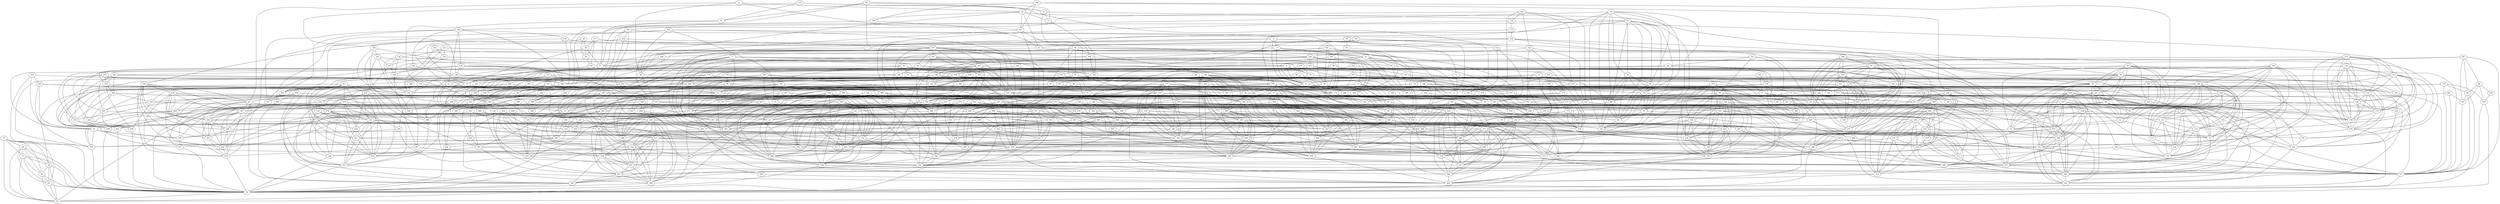 graph G {
0;
1;
2;
3;
4;
5;
6;
7;
8;
9;
10;
11;
12;
13;
14;
15;
16;
17;
18;
19;
20;
21;
22;
23;
24;
25;
26;
27;
28;
29;
30;
31;
32;
33;
34;
35;
36;
37;
38;
39;
40;
41;
42;
43;
44;
45;
46;
47;
48;
49;
50;
51;
52;
53;
54;
55;
56;
57;
58;
59;
60;
61;
62;
63;
64;
65;
66;
67;
68;
69;
70;
71;
72;
73;
74;
75;
76;
77;
78;
79;
80;
81;
82;
83;
84;
85;
86;
87;
88;
89;
90;
91;
92;
93;
94;
95;
96;
97;
98;
99;
100;
101;
102;
103;
104;
105;
106;
107;
108;
109;
110;
111;
112;
113;
114;
115;
116;
117;
118;
119;
120;
121;
122;
123;
124;
125;
126;
127;
128;
129;
130;
131;
132;
133;
134;
135;
136;
137;
138;
139;
140;
141;
142;
143;
144;
145;
146;
147;
148;
149;
150;
151;
152;
153;
154;
155;
156;
157;
158;
159;
160;
161;
162;
163;
164;
165;
166;
167;
168;
169;
170;
171;
172;
173;
174;
175;
176;
177;
178;
179;
180;
181;
182;
183;
184;
185;
186;
187;
188;
189;
190;
191;
192;
193;
194;
195;
196;
197;
198;
199;
200;
201;
202;
203;
204;
205;
206;
207;
208;
209;
210;
211;
212;
213;
214;
215;
216;
217;
218;
219;
220;
221;
222;
223;
224;
225;
226;
227;
228;
229;
230;
231;
232;
233;
234;
235;
236;
237;
238;
239;
240;
241;
242;
243;
244;
245;
246;
247;
248;
249;
250;
251;
252;
253;
254;
255;
256;
257;
258;
259;
260;
261;
262;
263;
264;
265;
266;
267;
268;
269;
270;
271;
272;
273;
274;
275;
276;
277;
278;
279;
280;
281;
282;
283;
284;
285;
286;
287;
288;
289;
290;
291;
292;
293;
294;
295;
296;
297;
298;
299;
300;
301;
302;
303;
304;
305;
306;
307;
308;
309;
310;
311;
312;
313;
314;
315;
316;
317;
318;
319;
320;
321;
322;
323;
324;
325;
326;
327;
328;
329;
330;
331;
332;
333;
334;
335;
336;
337;
338;
339;
340;
341;
342;
343;
344;
345;
346;
347;
348;
349;
350;
351;
352;
353;
354;
355;
356;
357;
358;
359;
360;
361;
362;
363;
364;
365;
366;
367;
368;
369;
370;
371;
372;
373;
374;
375;
376;
377;
378;
379;
380;
381;
382;
383;
384;
385;
386;
387;
388;
389;
390;
391;
392;
393;
394;
395;
396;
397;
398;
399;
400;
401;
402;
403;
404;
405;
406;
407;
408;
409;
410;
411;
412;
413;
414;
415;
416;
417;
418;
419;
420;
421;
422;
423;
424;
425;
426;
427;
428;
429;
430;
431;
432;
433;
434;
435;
436;
437;
438;
439;
440;
441;
442;
443;
444;
445;
446;
447;
448;
449;
450;
451;
452;
453;
454;
455;
456;
457;
0--1 ;
0--2 ;
0--3 ;
0--4 ;
0--5 ;
0--6 ;
7--8 ;
7--9 ;
7--10 ;
7--11 ;
7--12 ;
7--13 ;
7--14 ;
15--16 ;
15--17 ;
15--18 ;
15--19 ;
15--20 ;
15--6 ;
21--22 ;
21--23 ;
21--24 ;
21--25 ;
26--27 ;
26--28 ;
26--29 ;
30--31 ;
30--32 ;
30--33 ;
30--34 ;
30--35 ;
36--37 ;
36--38 ;
36--39 ;
36--40 ;
36--41 ;
36--42 ;
36--43 ;
44--45 ;
44--46 ;
44--47 ;
44--48 ;
44--49 ;
44--50 ;
44--51 ;
44--52 ;
44--53 ;
44--54 ;
55--56 ;
55--57 ;
55--58 ;
55--59 ;
55--60 ;
55--61 ;
55--62 ;
63--64 ;
63--65 ;
63--66 ;
63--67 ;
63--68 ;
69--1 ;
69--70 ;
69--71 ;
69--72 ;
69--73 ;
74--75 ;
74--76 ;
74--77 ;
74--78 ;
74--79 ;
74--80 ;
74--81 ;
74--82 ;
74--83 ;
74--84 ;
56--57 ;
56--58 ;
56--59 ;
56--60 ;
56--61 ;
56--62 ;
85--86 ;
85--87 ;
85--88 ;
85--54 ;
85--9 ;
85--89 ;
90--91 ;
90--92 ;
90--93 ;
94--95 ;
94--96 ;
94--97 ;
98--99 ;
98--100 ;
98--101 ;
98--102 ;
98--103 ;
8--58 ;
8--104 ;
8--92 ;
8--105 ;
106--107 ;
106--108 ;
106--109 ;
106--110 ;
106--111 ;
106--112 ;
106--113 ;
106--114 ;
106--115 ;
106--116 ;
117--118 ;
117--28 ;
117--119 ;
117--120 ;
117--29 ;
121--122 ;
121--84 ;
121--123 ;
121--124 ;
121--125 ;
121--126 ;
127--128 ;
127--68 ;
127--129 ;
127--130 ;
127--131 ;
127--132 ;
57--58 ;
57--59 ;
57--60 ;
57--61 ;
57--62 ;
133--134 ;
133--46 ;
133--135 ;
133--45 ;
133--136 ;
137--118 ;
137--72 ;
137--70 ;
137--138 ;
86--89 ;
86--88 ;
86--139 ;
86--140 ;
141--95 ;
141--122 ;
141--27 ;
141--142 ;
58--59 ;
58--60 ;
58--61 ;
58--62 ;
143--144 ;
143--145 ;
143--134 ;
146--23 ;
146--147 ;
146--148 ;
146--149 ;
146--150 ;
151--152 ;
151--153 ;
151--154 ;
151--155 ;
151--156 ;
151--157 ;
151--158 ;
151--159 ;
151--19 ;
59--60 ;
59--61 ;
59--62 ;
9--160 ;
9--10 ;
9--161 ;
9--162 ;
9--163 ;
118--126 ;
118--145 ;
164--165 ;
164--166 ;
164--96 ;
164--167 ;
164--125 ;
1--168 ;
1--73 ;
60--61 ;
60--62 ;
23--71 ;
23--24 ;
23--22 ;
23--45 ;
23--149 ;
23--147 ;
169--170 ;
169--171 ;
169--172 ;
169--173 ;
169--174 ;
124--153 ;
124--175 ;
124--5 ;
176--177 ;
176--54 ;
176--89 ;
176--160 ;
176--140 ;
122--120 ;
122--125 ;
122--178 ;
122--123 ;
28--73 ;
28--29 ;
28--27 ;
72--75 ;
72--71 ;
72--168 ;
70--73 ;
70--179 ;
3--180 ;
3--160 ;
3--6 ;
3--41 ;
75--181 ;
75--76 ;
75--78 ;
75--79 ;
75--80 ;
75--81 ;
75--82 ;
75--83 ;
75--182 ;
168--73 ;
168--183 ;
168--184 ;
185--186 ;
185--95 ;
185--97 ;
185--187 ;
185--162 ;
185--188 ;
37--189 ;
37--42 ;
37--190 ;
37--91 ;
37--191 ;
192--193 ;
192--17 ;
192--194 ;
186--135 ;
45--46 ;
45--154 ;
45--47 ;
45--48 ;
45--49 ;
45--51 ;
45--52 ;
45--53 ;
45--195 ;
136--196 ;
136--197 ;
136--135 ;
136--144 ;
149--198 ;
149--147 ;
199--200 ;
199--201 ;
199--202 ;
199--203 ;
38--150 ;
38--180 ;
38--27 ;
38--107 ;
181--204 ;
181--200 ;
181--205 ;
181--206 ;
181--99 ;
150--207 ;
150--208 ;
150--209 ;
150--129 ;
150--210 ;
150--211 ;
150--212 ;
150--213 ;
150--214 ;
150--215 ;
93--187 ;
93--216 ;
147--116 ;
147--24 ;
147--217 ;
148--218 ;
148--219 ;
148--220 ;
148--221 ;
148--190 ;
148--222 ;
165--166 ;
165--223 ;
165--224 ;
120--225 ;
120--226 ;
120--227 ;
120--228 ;
120--229 ;
120--230 ;
120--100 ;
231--232 ;
231--233 ;
231--234 ;
231--209 ;
175--24 ;
175--235 ;
198--236 ;
198--12 ;
198--237 ;
198--238 ;
198--239 ;
198--240 ;
198--241 ;
73--184 ;
73--242 ;
96--218 ;
96--223 ;
96--243 ;
179--244 ;
179--245 ;
179--246 ;
179--247 ;
179--248 ;
249--87 ;
249--250 ;
249--251 ;
249--246 ;
249--252 ;
249--253 ;
249--254 ;
249--255 ;
249--219 ;
41--183 ;
41--6 ;
41--256 ;
41--160 ;
41--2 ;
41--257 ;
258--217 ;
258--27 ;
258--196 ;
139--140 ;
259--260 ;
259--261 ;
259--262 ;
259--263 ;
259--132 ;
259--264 ;
259--265 ;
259--266 ;
259--256 ;
259--267 ;
29--119 ;
268--269 ;
268--270 ;
268--271 ;
268--272 ;
268--273 ;
268--274 ;
71--184 ;
152--275 ;
152--153 ;
152--154 ;
152--155 ;
152--156 ;
152--157 ;
152--158 ;
152--159 ;
152--276 ;
277--161 ;
277--278 ;
277--10 ;
218--279 ;
218--219 ;
218--280 ;
218--221 ;
218--247 ;
281--167 ;
281--6 ;
281--282 ;
196--283 ;
196--284 ;
196--80 ;
196--285 ;
196--286 ;
196--287 ;
196--288 ;
196--289 ;
196--290 ;
196--11 ;
275--291 ;
275--158 ;
275--292 ;
275--293 ;
275--294 ;
295--296 ;
295--297 ;
295--298 ;
295--299 ;
295--300 ;
295--301 ;
295--262 ;
238--302 ;
238--240 ;
238--241 ;
238--138 ;
238--303 ;
238--84 ;
302--240 ;
302--304 ;
302--103 ;
302--230 ;
302--305 ;
302--306 ;
239--307 ;
239--241 ;
239--84 ;
87--24 ;
87--250 ;
87--251 ;
87--246 ;
87--252 ;
87--253 ;
87--254 ;
87--255 ;
308--309 ;
308--195 ;
308--310 ;
308--311 ;
308--312 ;
4--108 ;
4--6 ;
4--2 ;
313--314 ;
313--315 ;
313--234 ;
313--202 ;
316--5 ;
316--50 ;
316--317 ;
318--32 ;
318--319 ;
318--320 ;
318--128 ;
24--276 ;
250--251 ;
250--246 ;
250--252 ;
250--253 ;
250--254 ;
250--255 ;
250--220 ;
321--110 ;
321--301 ;
321--299 ;
321--300 ;
321--322 ;
321--298 ;
119--291 ;
119--180 ;
236--138 ;
236--237 ;
323--65 ;
323--324 ;
323--325 ;
323--326 ;
323--327 ;
323--114 ;
323--328 ;
323--329 ;
323--330 ;
16--331 ;
16--332 ;
16--217 ;
16--333 ;
16--334 ;
107--39 ;
107--166 ;
107--282 ;
107--335 ;
107--223 ;
17--20 ;
17--19 ;
17--18 ;
336--337 ;
336--338 ;
336--229 ;
336--339 ;
336--340 ;
336--341 ;
336--342 ;
336--343 ;
336--54 ;
336--306 ;
64--193 ;
64--180 ;
64--333 ;
64--27 ;
64--344 ;
193--177 ;
193--66 ;
193--173 ;
193--345 ;
193--333 ;
193--344 ;
153--154 ;
153--155 ;
153--156 ;
153--157 ;
153--112 ;
153--158 ;
153--159 ;
153--346 ;
31--161 ;
31--35 ;
31--319 ;
31--171 ;
31--33 ;
243--303 ;
243--203 ;
243--347 ;
243--201 ;
348--135 ;
204--307 ;
204--349 ;
204--350 ;
89--88 ;
89--54 ;
89--61 ;
183--160 ;
183--351 ;
352--353 ;
352--226 ;
352--354 ;
225--100 ;
225--228 ;
225--132 ;
225--355 ;
356--357 ;
356--276 ;
356--358 ;
356--190 ;
180--335 ;
180--27 ;
359--235 ;
359--360 ;
359--276 ;
359--361 ;
359--362 ;
359--363 ;
364--101 ;
364--88 ;
364--54 ;
5--270 ;
5--365 ;
366--367 ;
366--182 ;
366--325 ;
366--368 ;
189--331 ;
189--191 ;
189--42 ;
189--40 ;
189--79 ;
167--229 ;
167--223 ;
101--292 ;
101--369 ;
101--370 ;
101--99 ;
101--371 ;
101--372 ;
373--230 ;
373--103 ;
373--229 ;
373--206 ;
373--305 ;
292--115 ;
292--371 ;
217--334 ;
217--298 ;
217--248 ;
217--374 ;
353--226 ;
353--248 ;
353--227 ;
353--171 ;
353--228 ;
235--331 ;
235--22 ;
235--19 ;
235--307 ;
235--303 ;
125--123 ;
125--142 ;
125--126 ;
125--375 ;
355--170 ;
355--376 ;
355--161 ;
138--240 ;
138--241 ;
138--219 ;
377--116 ;
377--378 ;
377--379 ;
377--380 ;
377--381 ;
377--382 ;
377--383 ;
377--372 ;
377--272 ;
377--344 ;
269--384 ;
269--272 ;
269--273 ;
269--346 ;
140--54 ;
140--62 ;
108--109 ;
108--191 ;
108--110 ;
108--111 ;
108--112 ;
108--113 ;
108--114 ;
108--115 ;
108--385 ;
331--20 ;
331--303 ;
331--97 ;
331--19 ;
357--293 ;
357--197 ;
357--358 ;
357--386 ;
39--42 ;
39--91 ;
39--135 ;
39--191 ;
12--13 ;
12--11 ;
12--305 ;
12--14 ;
187--387 ;
187--188 ;
187--95 ;
187--388 ;
389--385 ;
389--349 ;
177--244 ;
177--390 ;
177--68 ;
177--66 ;
307--391 ;
307--387 ;
307--392 ;
307--240 ;
307--105 ;
307--393 ;
307--394 ;
307--395 ;
307--396 ;
307--397 ;
34--309 ;
34--142 ;
34--224 ;
22--170 ;
22--398 ;
184--145 ;
184--395 ;
134--100 ;
134--197 ;
134--283 ;
134--135 ;
351--46 ;
351--2 ;
335--166 ;
335--77 ;
335--399 ;
335--400 ;
335--401 ;
335--267 ;
335--402 ;
335--403 ;
335--404 ;
335--280 ;
166--223 ;
166--405 ;
27--50 ;
27--25 ;
278--92 ;
278--145 ;
88--54 ;
391--387 ;
391--392 ;
391--406 ;
391--105 ;
391--393 ;
391--394 ;
391--395 ;
391--396 ;
360--407 ;
360--362 ;
360--276 ;
360--310 ;
408--322 ;
408--409 ;
408--363 ;
408--361 ;
408--346 ;
76--78 ;
76--79 ;
76--80 ;
76--81 ;
76--82 ;
76--83 ;
345--227 ;
345--129 ;
345--410 ;
345--128 ;
345--298 ;
333--228 ;
333--344 ;
333--201 ;
99--102 ;
99--346 ;
207--208 ;
207--325 ;
207--209 ;
207--210 ;
207--211 ;
207--212 ;
207--213 ;
207--214 ;
207--411 ;
412--220 ;
412--50 ;
412--405 ;
412--413 ;
412--414 ;
412--194 ;
412--407 ;
412--415 ;
412--306 ;
412--416 ;
20--303 ;
387--303 ;
387--392 ;
387--105 ;
387--393 ;
387--394 ;
387--395 ;
387--396 ;
387--129 ;
417--418 ;
417--419 ;
417--274 ;
417--349 ;
417--233 ;
417--420 ;
417--421 ;
417--422 ;
417--215 ;
417--423 ;
95--285 ;
95--388 ;
200--201 ;
200--424 ;
303--18 ;
303--158 ;
425--206 ;
425--426 ;
251--246 ;
251--284 ;
251--252 ;
251--253 ;
251--254 ;
251--255 ;
251--298 ;
392--240 ;
392--105 ;
392--393 ;
392--394 ;
392--395 ;
392--396 ;
392--282 ;
109--110 ;
109--111 ;
109--112 ;
109--384 ;
109--113 ;
109--114 ;
109--115 ;
109--227 ;
406--314 ;
406--381 ;
406--234 ;
406--397 ;
77--66 ;
77--399 ;
77--400 ;
77--401 ;
77--267 ;
77--402 ;
77--403 ;
77--404 ;
320--135 ;
320--32 ;
320--35 ;
320--319 ;
332--123 ;
332--248 ;
347--427 ;
347--424 ;
170--173 ;
170--393 ;
170--163 ;
170--376 ;
230--304 ;
230--220 ;
230--428 ;
350--429 ;
350--25 ;
350--367 ;
350--405 ;
350--430 ;
350--431 ;
350--416 ;
350--432 ;
240--84 ;
240--205 ;
240--241 ;
84--260 ;
84--237 ;
205--206 ;
205--349 ;
385--426 ;
46--337 ;
46--47 ;
46--48 ;
46--49 ;
46--51 ;
46--52 ;
46--53 ;
46--339 ;
105--393 ;
105--81 ;
105--394 ;
105--395 ;
105--396 ;
105--427 ;
66--390 ;
78--79 ;
78--80 ;
78--81 ;
78--82 ;
78--159 ;
78--83 ;
78--382 ;
293--294 ;
293--13 ;
6--297 ;
6--2 ;
433--434 ;
433--435 ;
433--174 ;
433--311 ;
433--346 ;
433--436 ;
433--370 ;
433--437 ;
433--264 ;
337--338 ;
337--229 ;
337--339 ;
337--340 ;
337--341 ;
337--342 ;
337--343 ;
337--272 ;
337--51 ;
154--155 ;
154--156 ;
154--163 ;
154--157 ;
154--158 ;
154--159 ;
154--173 ;
399--400 ;
399--401 ;
399--267 ;
399--288 ;
399--402 ;
399--403 ;
399--404 ;
399--438 ;
296--300 ;
296--244 ;
296--439 ;
296--299 ;
197--418 ;
197--144 ;
291--190 ;
291--386 ;
100--226 ;
100--365 ;
100--145 ;
100--227 ;
241--237 ;
418--440 ;
418--419 ;
418--274 ;
418--233 ;
418--420 ;
418--421 ;
418--422 ;
418--215 ;
418--82 ;
276--362 ;
276--54 ;
276--409 ;
276--266 ;
276--363 ;
283--47 ;
283--284 ;
283--285 ;
283--286 ;
283--287 ;
283--288 ;
283--289 ;
283--290 ;
260--261 ;
260--262 ;
260--263 ;
260--132 ;
260--265 ;
260--266 ;
260--256 ;
144--226 ;
144--135 ;
144--441 ;
304--322 ;
304--242 ;
304--310 ;
304--103 ;
304--342 ;
270--440 ;
270--442 ;
270--443 ;
270--346 ;
47--48 ;
47--49 ;
47--51 ;
47--52 ;
47--265 ;
47--53 ;
47--386 ;
444--228 ;
444--445 ;
444--182 ;
65--324 ;
65--325 ;
65--326 ;
65--327 ;
65--203 ;
65--328 ;
65--329 ;
65--330 ;
65--213 ;
300--297 ;
300--298 ;
300--310 ;
300--436 ;
300--299 ;
130--128 ;
130--155 ;
130--410 ;
130--246 ;
162--284 ;
162--14 ;
162--161 ;
162--2 ;
162--13 ;
10--161 ;
10--257 ;
104--92 ;
294--324 ;
294--190 ;
294--386 ;
309--224 ;
309--312 ;
309--407 ;
273--375 ;
273--317 ;
273--272 ;
273--67 ;
273--446 ;
42--145 ;
42--191 ;
42--287 ;
429--25 ;
429--367 ;
429--405 ;
429--430 ;
429--431 ;
429--422 ;
429--416 ;
429--432 ;
322--305 ;
322--157 ;
322--370 ;
322--428 ;
161--13 ;
161--282 ;
161--447 ;
244--245 ;
244--334 ;
226--135 ;
226--171 ;
226--272 ;
128--448 ;
128--449 ;
128--131 ;
128--299 ;
123--390 ;
123--178 ;
279--221 ;
279--298 ;
279--11 ;
279--450 ;
297--248 ;
297--439 ;
297--299 ;
145--228 ;
145--435 ;
145--261 ;
2--346 ;
13--11 ;
13--379 ;
390--344 ;
188--378 ;
188--97 ;
188--451 ;
188--216 ;
245--334 ;
245--310 ;
447--35 ;
447--319 ;
447--33 ;
126--178 ;
135--441 ;
171--163 ;
171--227 ;
171--367 ;
35--434 ;
324--325 ;
324--326 ;
324--327 ;
324--328 ;
324--213 ;
324--329 ;
324--330 ;
190--358 ;
40--43 ;
40--290 ;
208--209 ;
208--210 ;
208--439 ;
208--211 ;
208--212 ;
208--213 ;
208--214 ;
208--312 ;
246--284 ;
246--252 ;
246--253 ;
246--254 ;
246--255 ;
246--344 ;
155--156 ;
155--157 ;
155--158 ;
155--159 ;
365--398 ;
365--416 ;
365--315 ;
365--271 ;
79--80 ;
79--81 ;
79--158 ;
79--82 ;
79--83 ;
284--285 ;
284--286 ;
284--287 ;
284--288 ;
284--289 ;
284--290 ;
219--49 ;
219--222 ;
219--280 ;
220--50 ;
220--413 ;
220--327 ;
220--414 ;
220--194 ;
220--407 ;
220--415 ;
220--306 ;
220--452 ;
11--397 ;
11--14 ;
206--349 ;
206--54 ;
206--62 ;
252--253 ;
252--254 ;
252--255 ;
252--43 ;
354--282 ;
354--280 ;
354--221 ;
232--289 ;
232--234 ;
232--438 ;
232--416 ;
223--442 ;
358--386 ;
48--172 ;
48--49 ;
48--51 ;
48--52 ;
48--53 ;
450--221 ;
450--280 ;
450--415 ;
361--216 ;
361--310 ;
361--409 ;
361--423 ;
361--363 ;
257--173 ;
257--14 ;
257--376 ;
440--372 ;
440--427 ;
440--265 ;
440--424 ;
419--274 ;
419--233 ;
419--420 ;
419--421 ;
419--422 ;
419--215 ;
419--61 ;
419--382 ;
448--369 ;
448--371 ;
248--334 ;
248--286 ;
248--445 ;
80--81 ;
80--82 ;
80--83 ;
80--410 ;
156--157 ;
156--158 ;
156--131 ;
156--159 ;
156--97 ;
91--376 ;
91--43 ;
191--43 ;
453--182 ;
453--451 ;
453--394 ;
453--374 ;
453--340 ;
25--367 ;
25--405 ;
25--430 ;
25--431 ;
25--416 ;
25--432 ;
25--380 ;
173--14 ;
173--172 ;
173--376 ;
173--411 ;
393--394 ;
393--395 ;
393--396 ;
393--370 ;
305--242 ;
305--428 ;
305--310 ;
285--286 ;
285--287 ;
285--288 ;
285--289 ;
285--290 ;
285--445 ;
110--111 ;
110--112 ;
110--113 ;
110--114 ;
110--115 ;
163--380 ;
116--378 ;
116--379 ;
116--368 ;
116--380 ;
116--381 ;
116--382 ;
116--383 ;
116--372 ;
116--370 ;
227--228 ;
227--53 ;
157--158 ;
157--159 ;
157--267 ;
388--216 ;
375--434 ;
375--271 ;
375--272 ;
375--446 ;
14--50 ;
367--405 ;
367--430 ;
367--431 ;
367--416 ;
367--432 ;
172--376 ;
172--411 ;
172--396 ;
325--111 ;
325--326 ;
325--327 ;
325--328 ;
325--329 ;
325--330 ;
111--112 ;
111--113 ;
111--114 ;
111--115 ;
92--182 ;
92--454 ;
182--102 ;
182--451 ;
182--368 ;
182--455 ;
449--129 ;
449--410 ;
228--174 ;
434--174 ;
434--311 ;
434--346 ;
434--436 ;
434--370 ;
434--442 ;
434--437 ;
434--264 ;
435--376 ;
174--311 ;
174--32 ;
174--346 ;
174--436 ;
174--370 ;
174--437 ;
174--264 ;
400--401 ;
400--267 ;
400--402 ;
400--403 ;
400--404 ;
301--54 ;
378--379 ;
378--380 ;
378--381 ;
378--339 ;
378--382 ;
378--383 ;
378--372 ;
67--102 ;
67--195 ;
67--312 ;
67--224 ;
67--383 ;
81--229 ;
81--82 ;
81--83 ;
314--315 ;
314--397 ;
314--438 ;
314--456 ;
19--381 ;
19--158 ;
338--229 ;
338--339 ;
338--340 ;
338--341 ;
338--342 ;
338--343 ;
338--221 ;
49--51 ;
49--52 ;
49--53 ;
102--369 ;
261--262 ;
261--263 ;
261--43 ;
261--132 ;
261--265 ;
261--266 ;
261--256 ;
261--317 ;
311--346 ;
311--68 ;
311--436 ;
311--370 ;
311--437 ;
311--264 ;
311--298 ;
32--334 ;
32--319 ;
32--266 ;
178--457 ;
178--263 ;
398--315 ;
398--443 ;
398--442 ;
451--445 ;
451--395 ;
112--113 ;
112--114 ;
112--115 ;
112--213 ;
334--247 ;
384--271 ;
384--446 ;
97--216 ;
237--430 ;
346--436 ;
346--370 ;
346--437 ;
346--264 ;
346--290 ;
201--263 ;
201--424 ;
454--212 ;
274--233 ;
274--420 ;
274--421 ;
274--382 ;
274--422 ;
274--215 ;
274--267 ;
369--202 ;
369--371 ;
68--221 ;
441--446 ;
441--432 ;
209--210 ;
209--211 ;
209--212 ;
209--213 ;
209--407 ;
209--214 ;
50--413 ;
50--414 ;
50--194 ;
50--407 ;
50--415 ;
50--306 ;
50--341 ;
222--221 ;
129--410 ;
326--327 ;
326--396 ;
326--328 ;
326--329 ;
326--330 ;
326--362 ;
158--159 ;
253--254 ;
253--255 ;
427--342 ;
315--247 ;
315--442 ;
315--317 ;
315--371 ;
195--224 ;
195--310 ;
195--423 ;
131--410 ;
409--103 ;
409--319 ;
210--211 ;
210--212 ;
210--53 ;
210--213 ;
210--214 ;
210--413 ;
394--395 ;
394--396 ;
286--287 ;
286--288 ;
286--289 ;
286--445 ;
286--290 ;
286--341 ;
439--299 ;
439--54 ;
439--343 ;
113--114 ;
113--115 ;
411--376 ;
457--212 ;
457--371 ;
233--83 ;
233--420 ;
233--421 ;
233--422 ;
233--215 ;
233--396 ;
379--380 ;
379--381 ;
379--382 ;
379--383 ;
379--362 ;
379--372 ;
386--422 ;
103--428 ;
103--423 ;
436--370 ;
436--437 ;
436--264 ;
436--410 ;
370--437 ;
370--264 ;
229--339 ;
229--340 ;
229--341 ;
229--342 ;
229--372 ;
229--343 ;
401--267 ;
401--402 ;
401--403 ;
401--404 ;
401--443 ;
271--446 ;
271--54 ;
442--319 ;
442--317 ;
442--426 ;
405--430 ;
405--431 ;
405--255 ;
405--416 ;
405--432 ;
221--343 ;
82--83 ;
262--340 ;
262--263 ;
262--132 ;
262--265 ;
262--266 ;
262--256 ;
33--263 ;
368--455 ;
368--214 ;
368--290 ;
368--374 ;
395--396 ;
395--414 ;
380--376 ;
380--381 ;
380--382 ;
380--383 ;
380--372 ;
380--280 ;
202--397 ;
298--407 ;
376--437 ;
381--382 ;
381--383 ;
381--372 ;
211--212 ;
211--213 ;
211--214 ;
211--319 ;
51--52 ;
51--53 ;
413--414 ;
413--194 ;
413--371 ;
413--407 ;
413--415 ;
413--306 ;
413--445 ;
430--431 ;
430--416 ;
430--432 ;
430--54 ;
339--340 ;
339--421 ;
339--341 ;
339--342 ;
339--343 ;
339--374 ;
340--341 ;
340--342 ;
340--343 ;
340--213 ;
263--132 ;
263--265 ;
263--266 ;
263--256 ;
263--280 ;
410--407 ;
397--372 ;
397--234 ;
397--415 ;
159--341 ;
159--61 ;
83--328 ;
43--266 ;
132--437 ;
132--265 ;
132--266 ;
132--256 ;
132--396 ;
52--53 ;
52--328 ;
254--255 ;
420--421 ;
420--422 ;
420--215 ;
437--264 ;
264--452 ;
212--213 ;
212--214 ;
267--402 ;
267--403 ;
267--404 ;
327--328 ;
327--329 ;
327--330 ;
327--415 ;
242--428 ;
287--288 ;
287--289 ;
287--290 ;
287--341 ;
203--424 ;
421--280 ;
421--422 ;
421--215 ;
265--266 ;
265--256 ;
265--371 ;
396--289 ;
396--362 ;
53--342 ;
288--414 ;
288--289 ;
288--290 ;
414--446 ;
414--194 ;
414--407 ;
414--415 ;
414--306 ;
414--422 ;
446--306 ;
289--290 ;
289--363 ;
114--115 ;
341--342 ;
341--343 ;
341--54 ;
341--443 ;
194--407 ;
194--415 ;
194--306 ;
194--363 ;
382--383 ;
382--372 ;
382--404 ;
431--416 ;
431--432 ;
290--342 ;
280--61 ;
266--256 ;
115--213 ;
422--215 ;
371--342 ;
374--362 ;
256--61 ;
256--342 ;
255--452 ;
328--329 ;
328--330 ;
402--403 ;
402--404 ;
383--372 ;
383--234 ;
312--452 ;
312--310 ;
312--224 ;
213--214 ;
213--54 ;
329--330 ;
407--415 ;
407--306 ;
216--403 ;
424--452 ;
424--61 ;
362--310 ;
362--363 ;
362--62 ;
428--61 ;
330--452 ;
342--343 ;
416--432 ;
403--404 ;
403--372 ;
415--306 ;
415--363 ;
456--452 ;
224--310 ;
404--452 ;
372--452 ;
432--61 ;
214--452 ;
299--61 ;
215--61 ;
215--452 ;
234--61 ;
343--61 ;
272--310 ;
272--61 ;
306--61 ;
443--61 ;
247--61 ;
310--363 ;
310--54 ;
423--61 ;
319--61 ;
426--61 ;
363--61 ;
54--61 ;
61--62 ;
}
